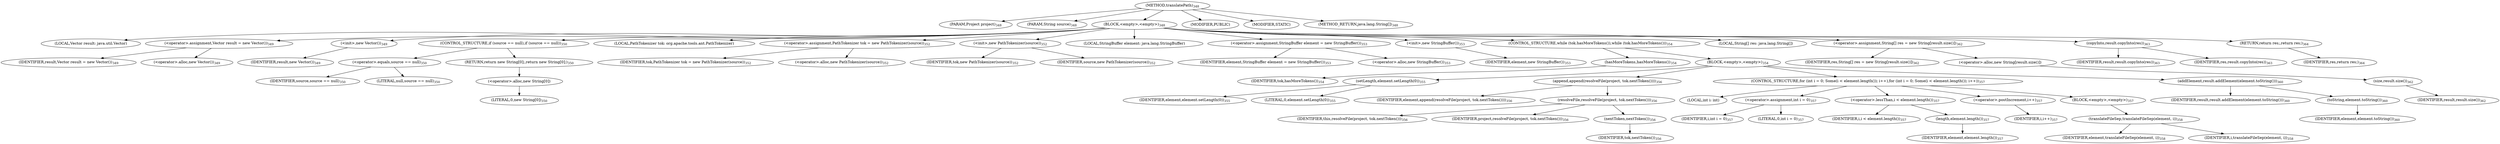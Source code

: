 digraph "translatePath" {  
"761" [label = <(METHOD,translatePath)<SUB>348</SUB>> ]
"762" [label = <(PARAM,Project project)<SUB>348</SUB>> ]
"763" [label = <(PARAM,String source)<SUB>348</SUB>> ]
"764" [label = <(BLOCK,&lt;empty&gt;,&lt;empty&gt;)<SUB>348</SUB>> ]
"67" [label = <(LOCAL,Vector result: java.util.Vector)> ]
"765" [label = <(&lt;operator&gt;.assignment,Vector result = new Vector())<SUB>349</SUB>> ]
"766" [label = <(IDENTIFIER,result,Vector result = new Vector())<SUB>349</SUB>> ]
"767" [label = <(&lt;operator&gt;.alloc,new Vector())<SUB>349</SUB>> ]
"768" [label = <(&lt;init&gt;,new Vector())<SUB>349</SUB>> ]
"66" [label = <(IDENTIFIER,result,new Vector())<SUB>349</SUB>> ]
"769" [label = <(CONTROL_STRUCTURE,if (source == null),if (source == null))<SUB>350</SUB>> ]
"770" [label = <(&lt;operator&gt;.equals,source == null)<SUB>350</SUB>> ]
"771" [label = <(IDENTIFIER,source,source == null)<SUB>350</SUB>> ]
"772" [label = <(LITERAL,null,source == null)<SUB>350</SUB>> ]
"773" [label = <(RETURN,return new String[0];,return new String[0];)<SUB>350</SUB>> ]
"774" [label = <(&lt;operator&gt;.alloc,new String[0])> ]
"775" [label = <(LITERAL,0,new String[0])<SUB>350</SUB>> ]
"69" [label = <(LOCAL,PathTokenizer tok: org.apache.tools.ant.PathTokenizer)> ]
"776" [label = <(&lt;operator&gt;.assignment,PathTokenizer tok = new PathTokenizer(source))<SUB>352</SUB>> ]
"777" [label = <(IDENTIFIER,tok,PathTokenizer tok = new PathTokenizer(source))<SUB>352</SUB>> ]
"778" [label = <(&lt;operator&gt;.alloc,new PathTokenizer(source))<SUB>352</SUB>> ]
"779" [label = <(&lt;init&gt;,new PathTokenizer(source))<SUB>352</SUB>> ]
"68" [label = <(IDENTIFIER,tok,new PathTokenizer(source))<SUB>352</SUB>> ]
"780" [label = <(IDENTIFIER,source,new PathTokenizer(source))<SUB>352</SUB>> ]
"71" [label = <(LOCAL,StringBuffer element: java.lang.StringBuffer)> ]
"781" [label = <(&lt;operator&gt;.assignment,StringBuffer element = new StringBuffer())<SUB>353</SUB>> ]
"782" [label = <(IDENTIFIER,element,StringBuffer element = new StringBuffer())<SUB>353</SUB>> ]
"783" [label = <(&lt;operator&gt;.alloc,new StringBuffer())<SUB>353</SUB>> ]
"784" [label = <(&lt;init&gt;,new StringBuffer())<SUB>353</SUB>> ]
"70" [label = <(IDENTIFIER,element,new StringBuffer())<SUB>353</SUB>> ]
"785" [label = <(CONTROL_STRUCTURE,while (tok.hasMoreTokens()),while (tok.hasMoreTokens()))<SUB>354</SUB>> ]
"786" [label = <(hasMoreTokens,hasMoreTokens())<SUB>354</SUB>> ]
"787" [label = <(IDENTIFIER,tok,hasMoreTokens())<SUB>354</SUB>> ]
"788" [label = <(BLOCK,&lt;empty&gt;,&lt;empty&gt;)<SUB>354</SUB>> ]
"789" [label = <(setLength,element.setLength(0))<SUB>355</SUB>> ]
"790" [label = <(IDENTIFIER,element,element.setLength(0))<SUB>355</SUB>> ]
"791" [label = <(LITERAL,0,element.setLength(0))<SUB>355</SUB>> ]
"792" [label = <(append,append(resolveFile(project, tok.nextToken())))<SUB>356</SUB>> ]
"793" [label = <(IDENTIFIER,element,append(resolveFile(project, tok.nextToken())))<SUB>356</SUB>> ]
"794" [label = <(resolveFile,resolveFile(project, tok.nextToken()))<SUB>356</SUB>> ]
"795" [label = <(IDENTIFIER,this,resolveFile(project, tok.nextToken()))<SUB>356</SUB>> ]
"796" [label = <(IDENTIFIER,project,resolveFile(project, tok.nextToken()))<SUB>356</SUB>> ]
"797" [label = <(nextToken,nextToken())<SUB>356</SUB>> ]
"798" [label = <(IDENTIFIER,tok,nextToken())<SUB>356</SUB>> ]
"799" [label = <(CONTROL_STRUCTURE,for (int i = 0; Some(i &lt; element.length()); i++),for (int i = 0; Some(i &lt; element.length()); i++))<SUB>357</SUB>> ]
"800" [label = <(LOCAL,int i: int)> ]
"801" [label = <(&lt;operator&gt;.assignment,int i = 0)<SUB>357</SUB>> ]
"802" [label = <(IDENTIFIER,i,int i = 0)<SUB>357</SUB>> ]
"803" [label = <(LITERAL,0,int i = 0)<SUB>357</SUB>> ]
"804" [label = <(&lt;operator&gt;.lessThan,i &lt; element.length())<SUB>357</SUB>> ]
"805" [label = <(IDENTIFIER,i,i &lt; element.length())<SUB>357</SUB>> ]
"806" [label = <(length,element.length())<SUB>357</SUB>> ]
"807" [label = <(IDENTIFIER,element,element.length())<SUB>357</SUB>> ]
"808" [label = <(&lt;operator&gt;.postIncrement,i++)<SUB>357</SUB>> ]
"809" [label = <(IDENTIFIER,i,i++)<SUB>357</SUB>> ]
"810" [label = <(BLOCK,&lt;empty&gt;,&lt;empty&gt;)<SUB>357</SUB>> ]
"811" [label = <(translateFileSep,translateFileSep(element, i))<SUB>358</SUB>> ]
"812" [label = <(IDENTIFIER,element,translateFileSep(element, i))<SUB>358</SUB>> ]
"813" [label = <(IDENTIFIER,i,translateFileSep(element, i))<SUB>358</SUB>> ]
"814" [label = <(addElement,result.addElement(element.toString()))<SUB>360</SUB>> ]
"815" [label = <(IDENTIFIER,result,result.addElement(element.toString()))<SUB>360</SUB>> ]
"816" [label = <(toString,element.toString())<SUB>360</SUB>> ]
"817" [label = <(IDENTIFIER,element,element.toString())<SUB>360</SUB>> ]
"818" [label = <(LOCAL,String[] res: java.lang.String[])> ]
"819" [label = <(&lt;operator&gt;.assignment,String[] res = new String[result.size()])<SUB>362</SUB>> ]
"820" [label = <(IDENTIFIER,res,String[] res = new String[result.size()])<SUB>362</SUB>> ]
"821" [label = <(&lt;operator&gt;.alloc,new String[result.size()])> ]
"822" [label = <(size,result.size())<SUB>362</SUB>> ]
"823" [label = <(IDENTIFIER,result,result.size())<SUB>362</SUB>> ]
"824" [label = <(copyInto,result.copyInto(res))<SUB>363</SUB>> ]
"825" [label = <(IDENTIFIER,result,result.copyInto(res))<SUB>363</SUB>> ]
"826" [label = <(IDENTIFIER,res,result.copyInto(res))<SUB>363</SUB>> ]
"827" [label = <(RETURN,return res;,return res;)<SUB>364</SUB>> ]
"828" [label = <(IDENTIFIER,res,return res;)<SUB>364</SUB>> ]
"829" [label = <(MODIFIER,PUBLIC)> ]
"830" [label = <(MODIFIER,STATIC)> ]
"831" [label = <(METHOD_RETURN,java.lang.String[])<SUB>348</SUB>> ]
  "761" -> "762" 
  "761" -> "763" 
  "761" -> "764" 
  "761" -> "829" 
  "761" -> "830" 
  "761" -> "831" 
  "764" -> "67" 
  "764" -> "765" 
  "764" -> "768" 
  "764" -> "769" 
  "764" -> "69" 
  "764" -> "776" 
  "764" -> "779" 
  "764" -> "71" 
  "764" -> "781" 
  "764" -> "784" 
  "764" -> "785" 
  "764" -> "818" 
  "764" -> "819" 
  "764" -> "824" 
  "764" -> "827" 
  "765" -> "766" 
  "765" -> "767" 
  "768" -> "66" 
  "769" -> "770" 
  "769" -> "773" 
  "770" -> "771" 
  "770" -> "772" 
  "773" -> "774" 
  "774" -> "775" 
  "776" -> "777" 
  "776" -> "778" 
  "779" -> "68" 
  "779" -> "780" 
  "781" -> "782" 
  "781" -> "783" 
  "784" -> "70" 
  "785" -> "786" 
  "785" -> "788" 
  "786" -> "787" 
  "788" -> "789" 
  "788" -> "792" 
  "788" -> "799" 
  "788" -> "814" 
  "789" -> "790" 
  "789" -> "791" 
  "792" -> "793" 
  "792" -> "794" 
  "794" -> "795" 
  "794" -> "796" 
  "794" -> "797" 
  "797" -> "798" 
  "799" -> "800" 
  "799" -> "801" 
  "799" -> "804" 
  "799" -> "808" 
  "799" -> "810" 
  "801" -> "802" 
  "801" -> "803" 
  "804" -> "805" 
  "804" -> "806" 
  "806" -> "807" 
  "808" -> "809" 
  "810" -> "811" 
  "811" -> "812" 
  "811" -> "813" 
  "814" -> "815" 
  "814" -> "816" 
  "816" -> "817" 
  "819" -> "820" 
  "819" -> "821" 
  "821" -> "822" 
  "822" -> "823" 
  "824" -> "825" 
  "824" -> "826" 
  "827" -> "828" 
}
